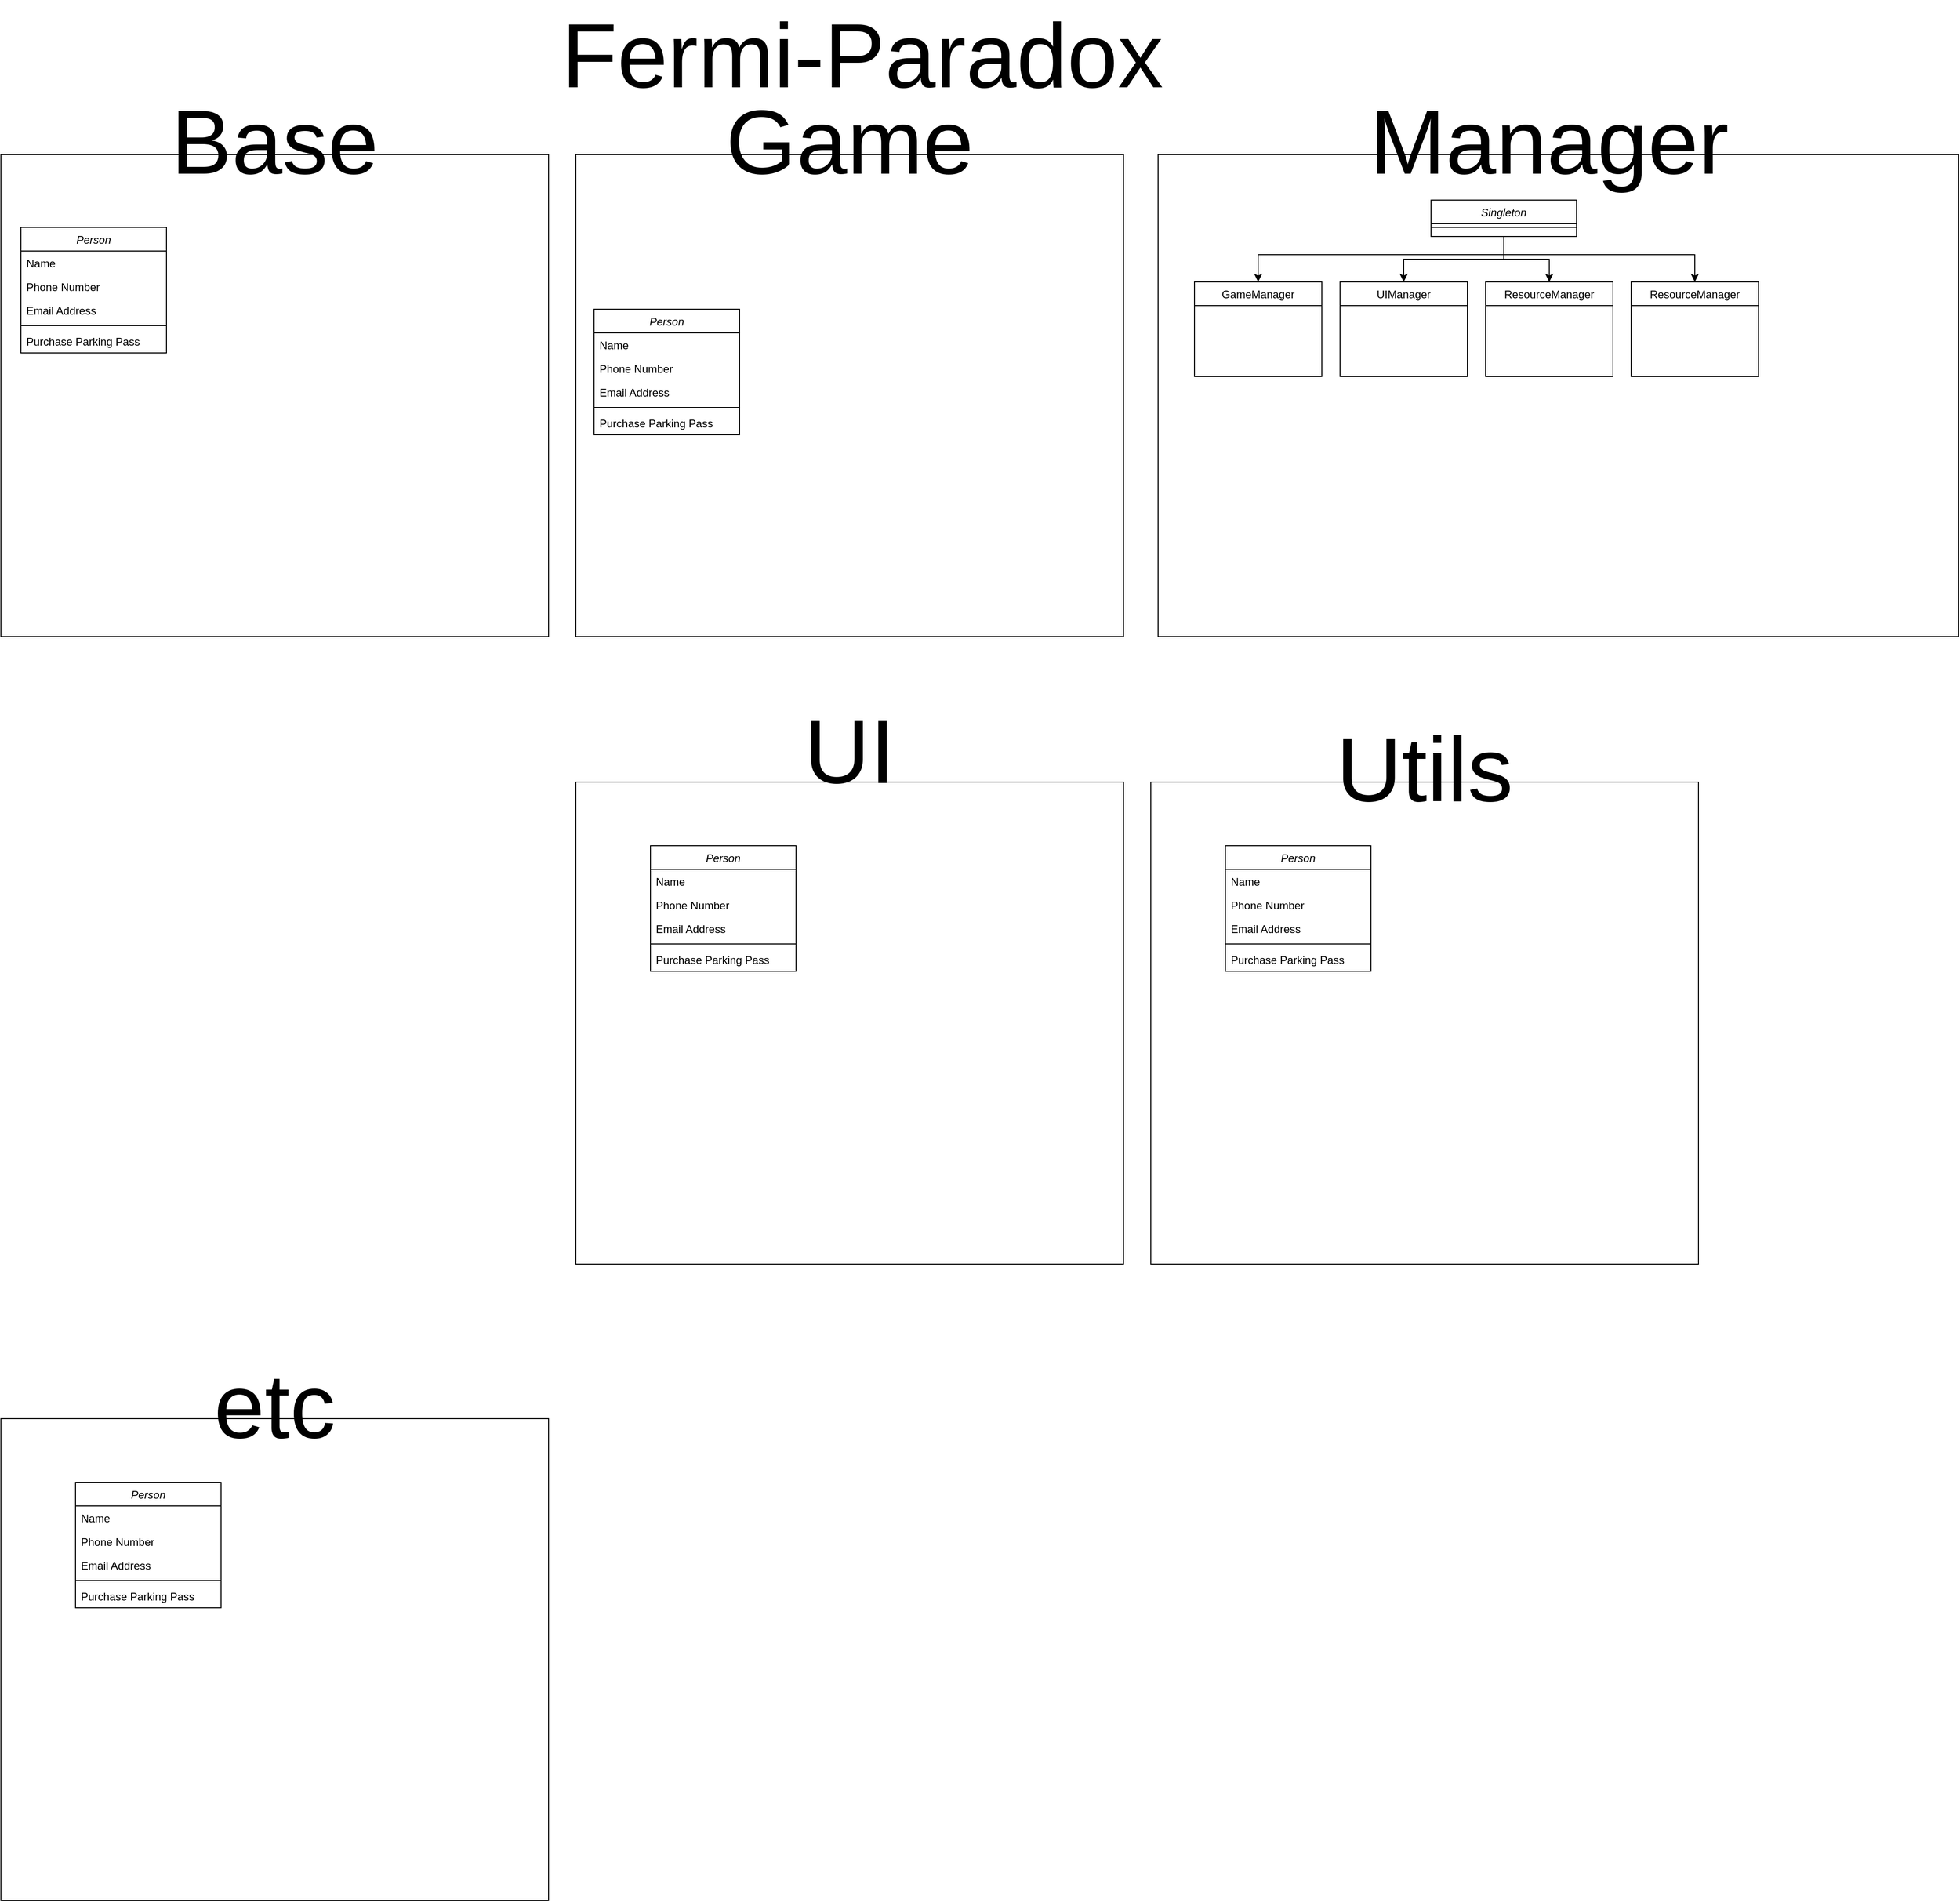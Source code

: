 <mxfile version="20.8.24" type="device"><diagram id="C5RBs43oDa-KdzZeNtuy" name="Page-1"><mxGraphModel dx="2984" dy="4460" grid="1" gridSize="10" guides="1" tooltips="1" connect="1" arrows="1" fold="1" page="1" pageScale="1" pageWidth="827" pageHeight="1169" math="0" shadow="0"><root><mxCell id="WIyWlLk6GJQsqaUBKTNV-0"/><mxCell id="WIyWlLk6GJQsqaUBKTNV-1" parent="WIyWlLk6GJQsqaUBKTNV-0"/><mxCell id="_dhh4tj4hc7sWNooTjZS-37" value="" style="rounded=0;whiteSpace=wrap;html=1;fontSize=100;fillColor=none;" vertex="1" parent="WIyWlLk6GJQsqaUBKTNV-1"><mxGeometry x="1320" y="180" width="880" height="530" as="geometry"/></mxCell><mxCell id="_dhh4tj4hc7sWNooTjZS-24" value="" style="rounded=0;whiteSpace=wrap;html=1;fontSize=100;fillColor=none;" vertex="1" parent="WIyWlLk6GJQsqaUBKTNV-1"><mxGeometry x="48" y="180" width="602" height="530" as="geometry"/></mxCell><mxCell id="zkfFHV4jXpPFQw0GAbJ--0" value="Person" style="swimlane;fontStyle=2;align=center;verticalAlign=top;childLayout=stackLayout;horizontal=1;startSize=26;horizontalStack=0;resizeParent=1;resizeLast=0;collapsible=1;marginBottom=0;rounded=0;shadow=0;strokeWidth=1;" parent="WIyWlLk6GJQsqaUBKTNV-1" vertex="1"><mxGeometry x="70" y="260" width="160" height="138" as="geometry"><mxRectangle x="230" y="140" width="160" height="26" as="alternateBounds"/></mxGeometry></mxCell><mxCell id="zkfFHV4jXpPFQw0GAbJ--1" value="Name" style="text;align=left;verticalAlign=top;spacingLeft=4;spacingRight=4;overflow=hidden;rotatable=0;points=[[0,0.5],[1,0.5]];portConstraint=eastwest;" parent="zkfFHV4jXpPFQw0GAbJ--0" vertex="1"><mxGeometry y="26" width="160" height="26" as="geometry"/></mxCell><mxCell id="zkfFHV4jXpPFQw0GAbJ--2" value="Phone Number" style="text;align=left;verticalAlign=top;spacingLeft=4;spacingRight=4;overflow=hidden;rotatable=0;points=[[0,0.5],[1,0.5]];portConstraint=eastwest;rounded=0;shadow=0;html=0;" parent="zkfFHV4jXpPFQw0GAbJ--0" vertex="1"><mxGeometry y="52" width="160" height="26" as="geometry"/></mxCell><mxCell id="zkfFHV4jXpPFQw0GAbJ--3" value="Email Address" style="text;align=left;verticalAlign=top;spacingLeft=4;spacingRight=4;overflow=hidden;rotatable=0;points=[[0,0.5],[1,0.5]];portConstraint=eastwest;rounded=0;shadow=0;html=0;" parent="zkfFHV4jXpPFQw0GAbJ--0" vertex="1"><mxGeometry y="78" width="160" height="26" as="geometry"/></mxCell><mxCell id="zkfFHV4jXpPFQw0GAbJ--4" value="" style="line;html=1;strokeWidth=1;align=left;verticalAlign=middle;spacingTop=-1;spacingLeft=3;spacingRight=3;rotatable=0;labelPosition=right;points=[];portConstraint=eastwest;" parent="zkfFHV4jXpPFQw0GAbJ--0" vertex="1"><mxGeometry y="104" width="160" height="8" as="geometry"/></mxCell><mxCell id="zkfFHV4jXpPFQw0GAbJ--5" value="Purchase Parking Pass" style="text;align=left;verticalAlign=top;spacingLeft=4;spacingRight=4;overflow=hidden;rotatable=0;points=[[0,0.5],[1,0.5]];portConstraint=eastwest;" parent="zkfFHV4jXpPFQw0GAbJ--0" vertex="1"><mxGeometry y="112" width="160" height="26" as="geometry"/></mxCell><mxCell id="_dhh4tj4hc7sWNooTjZS-23" value="Fermi-Paradox" style="text;html=1;strokeColor=none;fillColor=none;align=center;verticalAlign=middle;whiteSpace=wrap;rounded=0;fontSize=100;" vertex="1" parent="WIyWlLk6GJQsqaUBKTNV-1"><mxGeometry x="630" y="10" width="730" height="120" as="geometry"/></mxCell><mxCell id="_dhh4tj4hc7sWNooTjZS-26" value="Base" style="text;html=1;strokeColor=none;fillColor=none;align=center;verticalAlign=middle;whiteSpace=wrap;rounded=0;fontSize=100;" vertex="1" parent="WIyWlLk6GJQsqaUBKTNV-1"><mxGeometry x="319" y="150" width="60" height="30" as="geometry"/></mxCell><mxCell id="_dhh4tj4hc7sWNooTjZS-29" value="" style="rounded=0;whiteSpace=wrap;html=1;fontSize=100;fillColor=none;" vertex="1" parent="WIyWlLk6GJQsqaUBKTNV-1"><mxGeometry x="680" y="180" width="602" height="530" as="geometry"/></mxCell><mxCell id="_dhh4tj4hc7sWNooTjZS-30" value="Person" style="swimlane;fontStyle=2;align=center;verticalAlign=top;childLayout=stackLayout;horizontal=1;startSize=26;horizontalStack=0;resizeParent=1;resizeLast=0;collapsible=1;marginBottom=0;rounded=0;shadow=0;strokeWidth=1;" vertex="1" parent="WIyWlLk6GJQsqaUBKTNV-1"><mxGeometry x="700" y="350" width="160" height="138" as="geometry"><mxRectangle x="230" y="140" width="160" height="26" as="alternateBounds"/></mxGeometry></mxCell><mxCell id="_dhh4tj4hc7sWNooTjZS-31" value="Name" style="text;align=left;verticalAlign=top;spacingLeft=4;spacingRight=4;overflow=hidden;rotatable=0;points=[[0,0.5],[1,0.5]];portConstraint=eastwest;" vertex="1" parent="_dhh4tj4hc7sWNooTjZS-30"><mxGeometry y="26" width="160" height="26" as="geometry"/></mxCell><mxCell id="_dhh4tj4hc7sWNooTjZS-32" value="Phone Number" style="text;align=left;verticalAlign=top;spacingLeft=4;spacingRight=4;overflow=hidden;rotatable=0;points=[[0,0.5],[1,0.5]];portConstraint=eastwest;rounded=0;shadow=0;html=0;" vertex="1" parent="_dhh4tj4hc7sWNooTjZS-30"><mxGeometry y="52" width="160" height="26" as="geometry"/></mxCell><mxCell id="_dhh4tj4hc7sWNooTjZS-33" value="Email Address" style="text;align=left;verticalAlign=top;spacingLeft=4;spacingRight=4;overflow=hidden;rotatable=0;points=[[0,0.5],[1,0.5]];portConstraint=eastwest;rounded=0;shadow=0;html=0;" vertex="1" parent="_dhh4tj4hc7sWNooTjZS-30"><mxGeometry y="78" width="160" height="26" as="geometry"/></mxCell><mxCell id="_dhh4tj4hc7sWNooTjZS-34" value="" style="line;html=1;strokeWidth=1;align=left;verticalAlign=middle;spacingTop=-1;spacingLeft=3;spacingRight=3;rotatable=0;labelPosition=right;points=[];portConstraint=eastwest;" vertex="1" parent="_dhh4tj4hc7sWNooTjZS-30"><mxGeometry y="104" width="160" height="8" as="geometry"/></mxCell><mxCell id="_dhh4tj4hc7sWNooTjZS-35" value="Purchase Parking Pass" style="text;align=left;verticalAlign=top;spacingLeft=4;spacingRight=4;overflow=hidden;rotatable=0;points=[[0,0.5],[1,0.5]];portConstraint=eastwest;" vertex="1" parent="_dhh4tj4hc7sWNooTjZS-30"><mxGeometry y="112" width="160" height="26" as="geometry"/></mxCell><mxCell id="_dhh4tj4hc7sWNooTjZS-36" value="Game" style="text;html=1;strokeColor=none;fillColor=none;align=center;verticalAlign=middle;whiteSpace=wrap;rounded=0;fontSize=100;" vertex="1" parent="WIyWlLk6GJQsqaUBKTNV-1"><mxGeometry x="951" y="150" width="60" height="30" as="geometry"/></mxCell><mxCell id="_dhh4tj4hc7sWNooTjZS-93" style="edgeStyle=orthogonalEdgeStyle;rounded=0;orthogonalLoop=1;jettySize=auto;html=1;entryX=0.5;entryY=0;entryDx=0;entryDy=0;fontSize=12;" edge="1" parent="WIyWlLk6GJQsqaUBKTNV-1" source="_dhh4tj4hc7sWNooTjZS-38" target="_dhh4tj4hc7sWNooTjZS-72"><mxGeometry relative="1" as="geometry"><Array as="points"><mxPoint x="1700" y="290"/><mxPoint x="1430" y="290"/></Array></mxGeometry></mxCell><mxCell id="_dhh4tj4hc7sWNooTjZS-94" style="edgeStyle=orthogonalEdgeStyle;rounded=0;orthogonalLoop=1;jettySize=auto;html=1;entryX=0.5;entryY=0;entryDx=0;entryDy=0;fontSize=12;" edge="1" parent="WIyWlLk6GJQsqaUBKTNV-1" source="_dhh4tj4hc7sWNooTjZS-38" target="_dhh4tj4hc7sWNooTjZS-76"><mxGeometry relative="1" as="geometry"/></mxCell><mxCell id="_dhh4tj4hc7sWNooTjZS-95" style="edgeStyle=orthogonalEdgeStyle;rounded=0;orthogonalLoop=1;jettySize=auto;html=1;fontSize=12;" edge="1" parent="WIyWlLk6GJQsqaUBKTNV-1" source="_dhh4tj4hc7sWNooTjZS-38" target="_dhh4tj4hc7sWNooTjZS-80"><mxGeometry relative="1" as="geometry"/></mxCell><mxCell id="_dhh4tj4hc7sWNooTjZS-96" style="edgeStyle=orthogonalEdgeStyle;rounded=0;orthogonalLoop=1;jettySize=auto;html=1;fontSize=12;" edge="1" parent="WIyWlLk6GJQsqaUBKTNV-1" source="_dhh4tj4hc7sWNooTjZS-38" target="_dhh4tj4hc7sWNooTjZS-84"><mxGeometry relative="1" as="geometry"><Array as="points"><mxPoint x="1700" y="290"/><mxPoint x="1910" y="290"/></Array></mxGeometry></mxCell><mxCell id="_dhh4tj4hc7sWNooTjZS-38" value="Singleton" style="swimlane;fontStyle=2;align=center;verticalAlign=top;childLayout=stackLayout;horizontal=1;startSize=26;horizontalStack=0;resizeParent=1;resizeLast=0;collapsible=1;marginBottom=0;rounded=0;shadow=0;strokeWidth=1;" vertex="1" parent="WIyWlLk6GJQsqaUBKTNV-1"><mxGeometry x="1620" y="230" width="160" height="40" as="geometry"><mxRectangle x="230" y="140" width="160" height="26" as="alternateBounds"/></mxGeometry></mxCell><mxCell id="_dhh4tj4hc7sWNooTjZS-42" value="" style="line;html=1;strokeWidth=1;align=left;verticalAlign=middle;spacingTop=-1;spacingLeft=3;spacingRight=3;rotatable=0;labelPosition=right;points=[];portConstraint=eastwest;" vertex="1" parent="_dhh4tj4hc7sWNooTjZS-38"><mxGeometry y="26" width="160" height="8" as="geometry"/></mxCell><mxCell id="_dhh4tj4hc7sWNooTjZS-44" value="Manager" style="text;html=1;strokeColor=none;fillColor=none;align=center;verticalAlign=middle;whiteSpace=wrap;rounded=0;fontSize=100;" vertex="1" parent="WIyWlLk6GJQsqaUBKTNV-1"><mxGeometry x="1720" y="150" width="60" height="30" as="geometry"/></mxCell><mxCell id="_dhh4tj4hc7sWNooTjZS-45" value="" style="rounded=0;whiteSpace=wrap;html=1;fontSize=100;fillColor=none;" vertex="1" parent="WIyWlLk6GJQsqaUBKTNV-1"><mxGeometry x="680" y="870" width="602" height="530" as="geometry"/></mxCell><mxCell id="_dhh4tj4hc7sWNooTjZS-46" value="Person" style="swimlane;fontStyle=2;align=center;verticalAlign=top;childLayout=stackLayout;horizontal=1;startSize=26;horizontalStack=0;resizeParent=1;resizeLast=0;collapsible=1;marginBottom=0;rounded=0;shadow=0;strokeWidth=1;" vertex="1" parent="WIyWlLk6GJQsqaUBKTNV-1"><mxGeometry x="762" y="940" width="160" height="138" as="geometry"><mxRectangle x="230" y="140" width="160" height="26" as="alternateBounds"/></mxGeometry></mxCell><mxCell id="_dhh4tj4hc7sWNooTjZS-47" value="Name" style="text;align=left;verticalAlign=top;spacingLeft=4;spacingRight=4;overflow=hidden;rotatable=0;points=[[0,0.5],[1,0.5]];portConstraint=eastwest;" vertex="1" parent="_dhh4tj4hc7sWNooTjZS-46"><mxGeometry y="26" width="160" height="26" as="geometry"/></mxCell><mxCell id="_dhh4tj4hc7sWNooTjZS-48" value="Phone Number" style="text;align=left;verticalAlign=top;spacingLeft=4;spacingRight=4;overflow=hidden;rotatable=0;points=[[0,0.5],[1,0.5]];portConstraint=eastwest;rounded=0;shadow=0;html=0;" vertex="1" parent="_dhh4tj4hc7sWNooTjZS-46"><mxGeometry y="52" width="160" height="26" as="geometry"/></mxCell><mxCell id="_dhh4tj4hc7sWNooTjZS-49" value="Email Address" style="text;align=left;verticalAlign=top;spacingLeft=4;spacingRight=4;overflow=hidden;rotatable=0;points=[[0,0.5],[1,0.5]];portConstraint=eastwest;rounded=0;shadow=0;html=0;" vertex="1" parent="_dhh4tj4hc7sWNooTjZS-46"><mxGeometry y="78" width="160" height="26" as="geometry"/></mxCell><mxCell id="_dhh4tj4hc7sWNooTjZS-50" value="" style="line;html=1;strokeWidth=1;align=left;verticalAlign=middle;spacingTop=-1;spacingLeft=3;spacingRight=3;rotatable=0;labelPosition=right;points=[];portConstraint=eastwest;" vertex="1" parent="_dhh4tj4hc7sWNooTjZS-46"><mxGeometry y="104" width="160" height="8" as="geometry"/></mxCell><mxCell id="_dhh4tj4hc7sWNooTjZS-51" value="Purchase Parking Pass" style="text;align=left;verticalAlign=top;spacingLeft=4;spacingRight=4;overflow=hidden;rotatable=0;points=[[0,0.5],[1,0.5]];portConstraint=eastwest;" vertex="1" parent="_dhh4tj4hc7sWNooTjZS-46"><mxGeometry y="112" width="160" height="26" as="geometry"/></mxCell><mxCell id="_dhh4tj4hc7sWNooTjZS-53" value="" style="rounded=0;whiteSpace=wrap;html=1;fontSize=100;fillColor=none;" vertex="1" parent="WIyWlLk6GJQsqaUBKTNV-1"><mxGeometry x="1312" y="870" width="602" height="530" as="geometry"/></mxCell><mxCell id="_dhh4tj4hc7sWNooTjZS-54" value="Person" style="swimlane;fontStyle=2;align=center;verticalAlign=top;childLayout=stackLayout;horizontal=1;startSize=26;horizontalStack=0;resizeParent=1;resizeLast=0;collapsible=1;marginBottom=0;rounded=0;shadow=0;strokeWidth=1;" vertex="1" parent="WIyWlLk6GJQsqaUBKTNV-1"><mxGeometry x="1394" y="940" width="160" height="138" as="geometry"><mxRectangle x="230" y="140" width="160" height="26" as="alternateBounds"/></mxGeometry></mxCell><mxCell id="_dhh4tj4hc7sWNooTjZS-55" value="Name" style="text;align=left;verticalAlign=top;spacingLeft=4;spacingRight=4;overflow=hidden;rotatable=0;points=[[0,0.5],[1,0.5]];portConstraint=eastwest;" vertex="1" parent="_dhh4tj4hc7sWNooTjZS-54"><mxGeometry y="26" width="160" height="26" as="geometry"/></mxCell><mxCell id="_dhh4tj4hc7sWNooTjZS-56" value="Phone Number" style="text;align=left;verticalAlign=top;spacingLeft=4;spacingRight=4;overflow=hidden;rotatable=0;points=[[0,0.5],[1,0.5]];portConstraint=eastwest;rounded=0;shadow=0;html=0;" vertex="1" parent="_dhh4tj4hc7sWNooTjZS-54"><mxGeometry y="52" width="160" height="26" as="geometry"/></mxCell><mxCell id="_dhh4tj4hc7sWNooTjZS-57" value="Email Address" style="text;align=left;verticalAlign=top;spacingLeft=4;spacingRight=4;overflow=hidden;rotatable=0;points=[[0,0.5],[1,0.5]];portConstraint=eastwest;rounded=0;shadow=0;html=0;" vertex="1" parent="_dhh4tj4hc7sWNooTjZS-54"><mxGeometry y="78" width="160" height="26" as="geometry"/></mxCell><mxCell id="_dhh4tj4hc7sWNooTjZS-58" value="" style="line;html=1;strokeWidth=1;align=left;verticalAlign=middle;spacingTop=-1;spacingLeft=3;spacingRight=3;rotatable=0;labelPosition=right;points=[];portConstraint=eastwest;" vertex="1" parent="_dhh4tj4hc7sWNooTjZS-54"><mxGeometry y="104" width="160" height="8" as="geometry"/></mxCell><mxCell id="_dhh4tj4hc7sWNooTjZS-59" value="Purchase Parking Pass" style="text;align=left;verticalAlign=top;spacingLeft=4;spacingRight=4;overflow=hidden;rotatable=0;points=[[0,0.5],[1,0.5]];portConstraint=eastwest;" vertex="1" parent="_dhh4tj4hc7sWNooTjZS-54"><mxGeometry y="112" width="160" height="26" as="geometry"/></mxCell><mxCell id="_dhh4tj4hc7sWNooTjZS-60" value="Utils" style="text;html=1;strokeColor=none;fillColor=none;align=center;verticalAlign=middle;whiteSpace=wrap;rounded=0;fontSize=100;" vertex="1" parent="WIyWlLk6GJQsqaUBKTNV-1"><mxGeometry x="1583" y="840" width="60" height="30" as="geometry"/></mxCell><mxCell id="_dhh4tj4hc7sWNooTjZS-61" value="" style="rounded=0;whiteSpace=wrap;html=1;fontSize=100;fillColor=none;" vertex="1" parent="WIyWlLk6GJQsqaUBKTNV-1"><mxGeometry x="48" y="1570" width="602" height="530" as="geometry"/></mxCell><mxCell id="_dhh4tj4hc7sWNooTjZS-62" value="Person" style="swimlane;fontStyle=2;align=center;verticalAlign=top;childLayout=stackLayout;horizontal=1;startSize=26;horizontalStack=0;resizeParent=1;resizeLast=0;collapsible=1;marginBottom=0;rounded=0;shadow=0;strokeWidth=1;" vertex="1" parent="WIyWlLk6GJQsqaUBKTNV-1"><mxGeometry x="130" y="1640" width="160" height="138" as="geometry"><mxRectangle x="230" y="140" width="160" height="26" as="alternateBounds"/></mxGeometry></mxCell><mxCell id="_dhh4tj4hc7sWNooTjZS-63" value="Name" style="text;align=left;verticalAlign=top;spacingLeft=4;spacingRight=4;overflow=hidden;rotatable=0;points=[[0,0.5],[1,0.5]];portConstraint=eastwest;" vertex="1" parent="_dhh4tj4hc7sWNooTjZS-62"><mxGeometry y="26" width="160" height="26" as="geometry"/></mxCell><mxCell id="_dhh4tj4hc7sWNooTjZS-64" value="Phone Number" style="text;align=left;verticalAlign=top;spacingLeft=4;spacingRight=4;overflow=hidden;rotatable=0;points=[[0,0.5],[1,0.5]];portConstraint=eastwest;rounded=0;shadow=0;html=0;" vertex="1" parent="_dhh4tj4hc7sWNooTjZS-62"><mxGeometry y="52" width="160" height="26" as="geometry"/></mxCell><mxCell id="_dhh4tj4hc7sWNooTjZS-65" value="Email Address" style="text;align=left;verticalAlign=top;spacingLeft=4;spacingRight=4;overflow=hidden;rotatable=0;points=[[0,0.5],[1,0.5]];portConstraint=eastwest;rounded=0;shadow=0;html=0;" vertex="1" parent="_dhh4tj4hc7sWNooTjZS-62"><mxGeometry y="78" width="160" height="26" as="geometry"/></mxCell><mxCell id="_dhh4tj4hc7sWNooTjZS-66" value="" style="line;html=1;strokeWidth=1;align=left;verticalAlign=middle;spacingTop=-1;spacingLeft=3;spacingRight=3;rotatable=0;labelPosition=right;points=[];portConstraint=eastwest;" vertex="1" parent="_dhh4tj4hc7sWNooTjZS-62"><mxGeometry y="104" width="160" height="8" as="geometry"/></mxCell><mxCell id="_dhh4tj4hc7sWNooTjZS-67" value="Purchase Parking Pass" style="text;align=left;verticalAlign=top;spacingLeft=4;spacingRight=4;overflow=hidden;rotatable=0;points=[[0,0.5],[1,0.5]];portConstraint=eastwest;" vertex="1" parent="_dhh4tj4hc7sWNooTjZS-62"><mxGeometry y="112" width="160" height="26" as="geometry"/></mxCell><mxCell id="_dhh4tj4hc7sWNooTjZS-68" value="etc" style="text;html=1;strokeColor=none;fillColor=none;align=center;verticalAlign=middle;whiteSpace=wrap;rounded=0;fontSize=100;" vertex="1" parent="WIyWlLk6GJQsqaUBKTNV-1"><mxGeometry x="319" y="1540" width="60" height="30" as="geometry"/></mxCell><mxCell id="_dhh4tj4hc7sWNooTjZS-70" value="UI" style="text;html=1;strokeColor=none;fillColor=none;align=center;verticalAlign=middle;whiteSpace=wrap;rounded=0;fontSize=100;" vertex="1" parent="WIyWlLk6GJQsqaUBKTNV-1"><mxGeometry x="951" y="820" width="60" height="30" as="geometry"/></mxCell><mxCell id="_dhh4tj4hc7sWNooTjZS-72" value="GameManager" style="swimlane;fontStyle=0;childLayout=stackLayout;horizontal=1;startSize=26;fillColor=none;horizontalStack=0;resizeParent=1;resizeParentMax=0;resizeLast=0;collapsible=1;marginBottom=0;fontSize=12;" vertex="1" parent="WIyWlLk6GJQsqaUBKTNV-1"><mxGeometry x="1360" y="320" width="140" height="104" as="geometry"/></mxCell><mxCell id="_dhh4tj4hc7sWNooTjZS-73" value="+ field: type" style="text;strokeColor=none;fillColor=none;align=left;verticalAlign=top;spacingLeft=4;spacingRight=4;overflow=hidden;rotatable=0;points=[[0,0.5],[1,0.5]];portConstraint=eastwest;fontSize=100;" vertex="1" parent="_dhh4tj4hc7sWNooTjZS-72"><mxGeometry y="26" width="140" height="26" as="geometry"/></mxCell><mxCell id="_dhh4tj4hc7sWNooTjZS-74" value="+ field: type" style="text;strokeColor=none;fillColor=none;align=left;verticalAlign=top;spacingLeft=4;spacingRight=4;overflow=hidden;rotatable=0;points=[[0,0.5],[1,0.5]];portConstraint=eastwest;fontSize=100;" vertex="1" parent="_dhh4tj4hc7sWNooTjZS-72"><mxGeometry y="52" width="140" height="26" as="geometry"/></mxCell><mxCell id="_dhh4tj4hc7sWNooTjZS-75" value="+ field: type" style="text;strokeColor=none;fillColor=none;align=left;verticalAlign=top;spacingLeft=4;spacingRight=4;overflow=hidden;rotatable=0;points=[[0,0.5],[1,0.5]];portConstraint=eastwest;fontSize=100;" vertex="1" parent="_dhh4tj4hc7sWNooTjZS-72"><mxGeometry y="78" width="140" height="26" as="geometry"/></mxCell><mxCell id="_dhh4tj4hc7sWNooTjZS-76" value="UIManager" style="swimlane;fontStyle=0;childLayout=stackLayout;horizontal=1;startSize=26;fillColor=none;horizontalStack=0;resizeParent=1;resizeParentMax=0;resizeLast=0;collapsible=1;marginBottom=0;fontSize=12;" vertex="1" parent="WIyWlLk6GJQsqaUBKTNV-1"><mxGeometry x="1520" y="320" width="140" height="104" as="geometry"/></mxCell><mxCell id="_dhh4tj4hc7sWNooTjZS-77" value="+ field: type" style="text;strokeColor=none;fillColor=none;align=left;verticalAlign=top;spacingLeft=4;spacingRight=4;overflow=hidden;rotatable=0;points=[[0,0.5],[1,0.5]];portConstraint=eastwest;fontSize=100;" vertex="1" parent="_dhh4tj4hc7sWNooTjZS-76"><mxGeometry y="26" width="140" height="26" as="geometry"/></mxCell><mxCell id="_dhh4tj4hc7sWNooTjZS-78" value="+ field: type" style="text;strokeColor=none;fillColor=none;align=left;verticalAlign=top;spacingLeft=4;spacingRight=4;overflow=hidden;rotatable=0;points=[[0,0.5],[1,0.5]];portConstraint=eastwest;fontSize=100;" vertex="1" parent="_dhh4tj4hc7sWNooTjZS-76"><mxGeometry y="52" width="140" height="26" as="geometry"/></mxCell><mxCell id="_dhh4tj4hc7sWNooTjZS-79" value="+ field: type" style="text;strokeColor=none;fillColor=none;align=left;verticalAlign=top;spacingLeft=4;spacingRight=4;overflow=hidden;rotatable=0;points=[[0,0.5],[1,0.5]];portConstraint=eastwest;fontSize=100;" vertex="1" parent="_dhh4tj4hc7sWNooTjZS-76"><mxGeometry y="78" width="140" height="26" as="geometry"/></mxCell><mxCell id="_dhh4tj4hc7sWNooTjZS-80" value="ResourceManager" style="swimlane;fontStyle=0;childLayout=stackLayout;horizontal=1;startSize=26;fillColor=none;horizontalStack=0;resizeParent=1;resizeParentMax=0;resizeLast=0;collapsible=1;marginBottom=0;fontSize=12;" vertex="1" parent="WIyWlLk6GJQsqaUBKTNV-1"><mxGeometry x="1680" y="320" width="140" height="104" as="geometry"/></mxCell><mxCell id="_dhh4tj4hc7sWNooTjZS-81" value="+ field: type" style="text;strokeColor=none;fillColor=none;align=left;verticalAlign=top;spacingLeft=4;spacingRight=4;overflow=hidden;rotatable=0;points=[[0,0.5],[1,0.5]];portConstraint=eastwest;fontSize=100;" vertex="1" parent="_dhh4tj4hc7sWNooTjZS-80"><mxGeometry y="26" width="140" height="26" as="geometry"/></mxCell><mxCell id="_dhh4tj4hc7sWNooTjZS-82" value="+ field: type" style="text;strokeColor=none;fillColor=none;align=left;verticalAlign=top;spacingLeft=4;spacingRight=4;overflow=hidden;rotatable=0;points=[[0,0.5],[1,0.5]];portConstraint=eastwest;fontSize=100;" vertex="1" parent="_dhh4tj4hc7sWNooTjZS-80"><mxGeometry y="52" width="140" height="26" as="geometry"/></mxCell><mxCell id="_dhh4tj4hc7sWNooTjZS-83" value="+ field: type" style="text;strokeColor=none;fillColor=none;align=left;verticalAlign=top;spacingLeft=4;spacingRight=4;overflow=hidden;rotatable=0;points=[[0,0.5],[1,0.5]];portConstraint=eastwest;fontSize=100;" vertex="1" parent="_dhh4tj4hc7sWNooTjZS-80"><mxGeometry y="78" width="140" height="26" as="geometry"/></mxCell><mxCell id="_dhh4tj4hc7sWNooTjZS-84" value="ResourceManager" style="swimlane;fontStyle=0;childLayout=stackLayout;horizontal=1;startSize=26;fillColor=none;horizontalStack=0;resizeParent=1;resizeParentMax=0;resizeLast=0;collapsible=1;marginBottom=0;fontSize=12;" vertex="1" parent="WIyWlLk6GJQsqaUBKTNV-1"><mxGeometry x="1840" y="320" width="140" height="104" as="geometry"/></mxCell><mxCell id="_dhh4tj4hc7sWNooTjZS-85" value="+ field: type" style="text;strokeColor=none;fillColor=none;align=left;verticalAlign=top;spacingLeft=4;spacingRight=4;overflow=hidden;rotatable=0;points=[[0,0.5],[1,0.5]];portConstraint=eastwest;fontSize=100;" vertex="1" parent="_dhh4tj4hc7sWNooTjZS-84"><mxGeometry y="26" width="140" height="26" as="geometry"/></mxCell><mxCell id="_dhh4tj4hc7sWNooTjZS-86" value="+ field: type" style="text;strokeColor=none;fillColor=none;align=left;verticalAlign=top;spacingLeft=4;spacingRight=4;overflow=hidden;rotatable=0;points=[[0,0.5],[1,0.5]];portConstraint=eastwest;fontSize=100;" vertex="1" parent="_dhh4tj4hc7sWNooTjZS-84"><mxGeometry y="52" width="140" height="26" as="geometry"/></mxCell><mxCell id="_dhh4tj4hc7sWNooTjZS-87" value="+ field: type" style="text;strokeColor=none;fillColor=none;align=left;verticalAlign=top;spacingLeft=4;spacingRight=4;overflow=hidden;rotatable=0;points=[[0,0.5],[1,0.5]];portConstraint=eastwest;fontSize=100;" vertex="1" parent="_dhh4tj4hc7sWNooTjZS-84"><mxGeometry y="78" width="140" height="26" as="geometry"/></mxCell></root></mxGraphModel></diagram></mxfile>